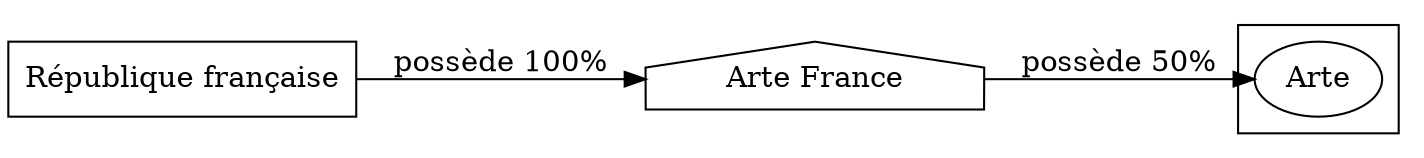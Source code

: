 digraph {
  rankdir=LR;
  subgraph roots {
    
      "republique-francaise-128"[label="République française" shape=box]
    
  }

  
    "arte-france-136"[label="Arte France" shape=house]
  

  subgraph clusterLeaves {
    
      "arte-154"[label="Arte"]
    
  }

  
    "republique-francaise-128" -> "arte-france-136" [
      label="possède 100%"
    ]
  
    "arte-france-136" -> "arte-154" [
      label="possède 50%"
    ]
  
}
